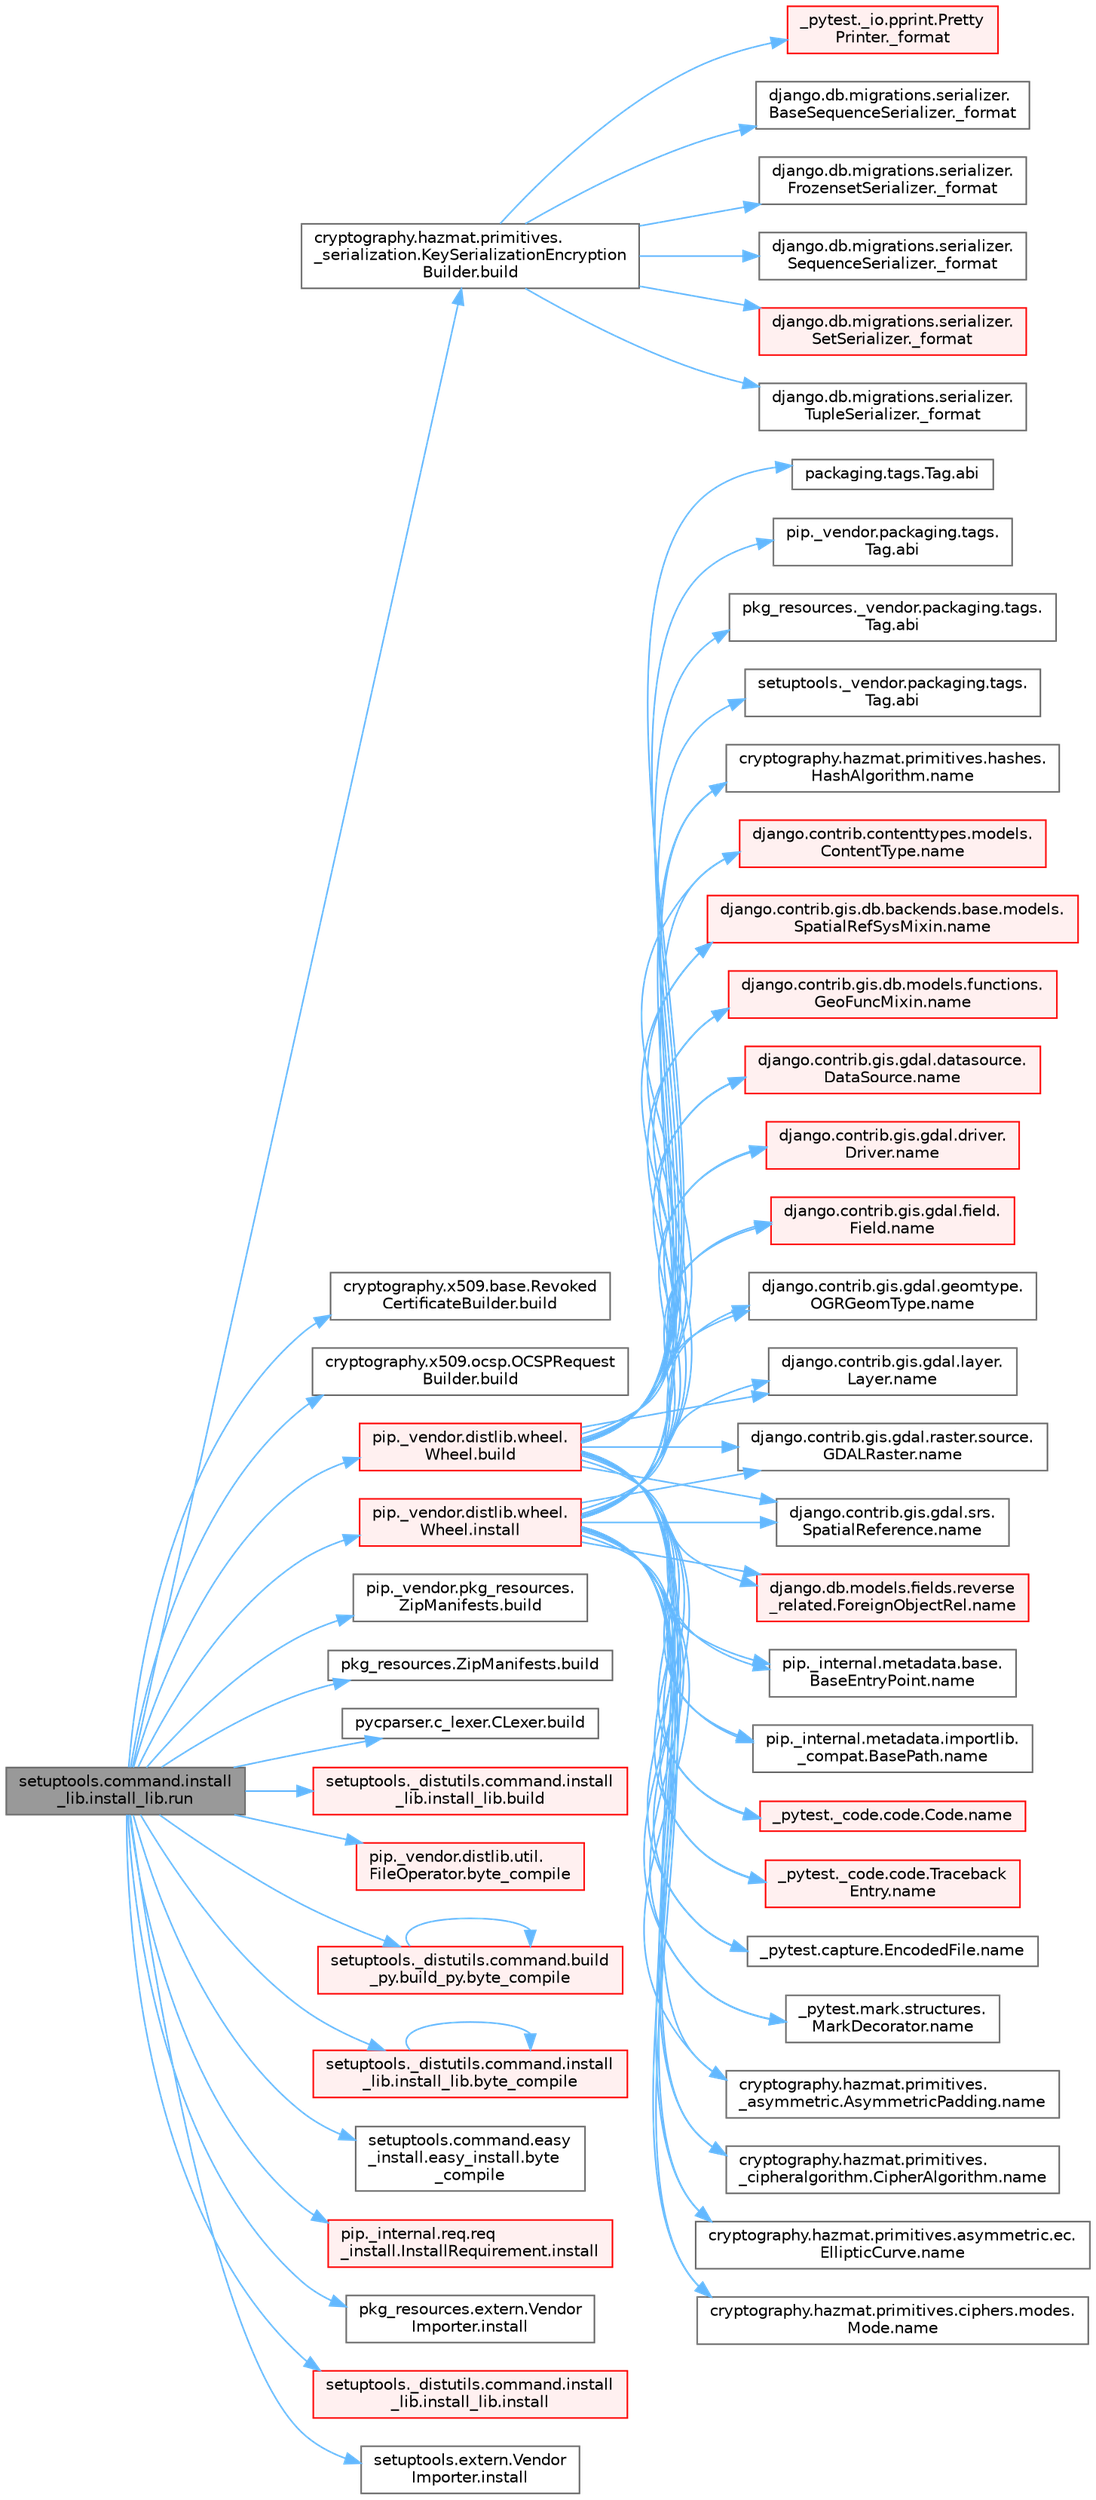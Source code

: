digraph "setuptools.command.install_lib.install_lib.run"
{
 // LATEX_PDF_SIZE
  bgcolor="transparent";
  edge [fontname=Helvetica,fontsize=10,labelfontname=Helvetica,labelfontsize=10];
  node [fontname=Helvetica,fontsize=10,shape=box,height=0.2,width=0.4];
  rankdir="LR";
  Node1 [id="Node000001",label="setuptools.command.install\l_lib.install_lib.run",height=0.2,width=0.4,color="gray40", fillcolor="grey60", style="filled", fontcolor="black",tooltip=" "];
  Node1 -> Node2 [id="edge1_Node000001_Node000002",color="steelblue1",style="solid",tooltip=" "];
  Node2 [id="Node000002",label="cryptography.hazmat.primitives.\l_serialization.KeySerializationEncryption\lBuilder.build",height=0.2,width=0.4,color="grey40", fillcolor="white", style="filled",URL="$classcryptography_1_1hazmat_1_1primitives_1_1__serialization_1_1_key_serialization_encryption_builder.html#ad8b0d5c26ef613b9bd29191a42259eb9",tooltip=" "];
  Node2 -> Node3 [id="edge2_Node000002_Node000003",color="steelblue1",style="solid",tooltip=" "];
  Node3 [id="Node000003",label="_pytest._io.pprint.Pretty\lPrinter._format",height=0.2,width=0.4,color="red", fillcolor="#FFF0F0", style="filled",URL="$class__pytest_1_1__io_1_1pprint_1_1_pretty_printer.html#a355f3e8e9d415a6e10dc2b4bca5ce2cf",tooltip=" "];
  Node2 -> Node6 [id="edge3_Node000002_Node000006",color="steelblue1",style="solid",tooltip=" "];
  Node6 [id="Node000006",label="django.db.migrations.serializer.\lBaseSequenceSerializer._format",height=0.2,width=0.4,color="grey40", fillcolor="white", style="filled",URL="$classdjango_1_1db_1_1migrations_1_1serializer_1_1_base_sequence_serializer.html#abb9b3b91fdaeadae121f734931d29c54",tooltip=" "];
  Node2 -> Node7 [id="edge4_Node000002_Node000007",color="steelblue1",style="solid",tooltip=" "];
  Node7 [id="Node000007",label="django.db.migrations.serializer.\lFrozensetSerializer._format",height=0.2,width=0.4,color="grey40", fillcolor="white", style="filled",URL="$classdjango_1_1db_1_1migrations_1_1serializer_1_1_frozenset_serializer.html#ad4277517a475df5fe6ad5664b8ee8b6d",tooltip=" "];
  Node2 -> Node8 [id="edge5_Node000002_Node000008",color="steelblue1",style="solid",tooltip=" "];
  Node8 [id="Node000008",label="django.db.migrations.serializer.\lSequenceSerializer._format",height=0.2,width=0.4,color="grey40", fillcolor="white", style="filled",URL="$classdjango_1_1db_1_1migrations_1_1serializer_1_1_sequence_serializer.html#a5c74914573e3d7b5c2618f095f8d6bfb",tooltip=" "];
  Node2 -> Node9 [id="edge6_Node000002_Node000009",color="steelblue1",style="solid",tooltip=" "];
  Node9 [id="Node000009",label="django.db.migrations.serializer.\lSetSerializer._format",height=0.2,width=0.4,color="red", fillcolor="#FFF0F0", style="filled",URL="$classdjango_1_1db_1_1migrations_1_1serializer_1_1_set_serializer.html#a1d6076a3f50e13eb091ca873f4e98a04",tooltip=" "];
  Node2 -> Node3535 [id="edge7_Node000002_Node003535",color="steelblue1",style="solid",tooltip=" "];
  Node3535 [id="Node003535",label="django.db.migrations.serializer.\lTupleSerializer._format",height=0.2,width=0.4,color="grey40", fillcolor="white", style="filled",URL="$classdjango_1_1db_1_1migrations_1_1serializer_1_1_tuple_serializer.html#adedc291614a14f5399c01a6026eed276",tooltip=" "];
  Node1 -> Node4527 [id="edge8_Node000001_Node004527",color="steelblue1",style="solid",tooltip=" "];
  Node4527 [id="Node004527",label="cryptography.x509.base.Revoked\lCertificateBuilder.build",height=0.2,width=0.4,color="grey40", fillcolor="white", style="filled",URL="$classcryptography_1_1x509_1_1base_1_1_revoked_certificate_builder.html#a90415904ec68016bb5bf6c92f4966710",tooltip=" "];
  Node1 -> Node4528 [id="edge9_Node000001_Node004528",color="steelblue1",style="solid",tooltip=" "];
  Node4528 [id="Node004528",label="cryptography.x509.ocsp.OCSPRequest\lBuilder.build",height=0.2,width=0.4,color="grey40", fillcolor="white", style="filled",URL="$classcryptography_1_1x509_1_1ocsp_1_1_o_c_s_p_request_builder.html#a934dbeb772cbf094c113df624bb4dfcc",tooltip=" "];
  Node1 -> Node4529 [id="edge10_Node000001_Node004529",color="steelblue1",style="solid",tooltip=" "];
  Node4529 [id="Node004529",label="pip._vendor.distlib.wheel.\lWheel.build",height=0.2,width=0.4,color="red", fillcolor="#FFF0F0", style="filled",URL="$classpip_1_1__vendor_1_1distlib_1_1wheel_1_1_wheel.html#ac210c34fbaf3d638f1aef7af5627e002",tooltip=" "];
  Node4529 -> Node1001 [id="edge11_Node004529_Node001001",color="steelblue1",style="solid",tooltip=" "];
  Node1001 [id="Node001001",label="packaging.tags.Tag.abi",height=0.2,width=0.4,color="grey40", fillcolor="white", style="filled",URL="$classpackaging_1_1tags_1_1_tag.html#a4a75fb15cbd3769bd4a7595cd409e009",tooltip=" "];
  Node4529 -> Node1002 [id="edge12_Node004529_Node001002",color="steelblue1",style="solid",tooltip=" "];
  Node1002 [id="Node001002",label="pip._vendor.packaging.tags.\lTag.abi",height=0.2,width=0.4,color="grey40", fillcolor="white", style="filled",URL="$classpip_1_1__vendor_1_1packaging_1_1tags_1_1_tag.html#a776ff442e7c80cf8c8f724f6228c5245",tooltip=" "];
  Node4529 -> Node1003 [id="edge13_Node004529_Node001003",color="steelblue1",style="solid",tooltip=" "];
  Node1003 [id="Node001003",label="pkg_resources._vendor.packaging.tags.\lTag.abi",height=0.2,width=0.4,color="grey40", fillcolor="white", style="filled",URL="$classpkg__resources_1_1__vendor_1_1packaging_1_1tags_1_1_tag.html#a52f73b21efff3010f8abc0afb1f7cbed",tooltip=" "];
  Node4529 -> Node1004 [id="edge14_Node004529_Node001004",color="steelblue1",style="solid",tooltip=" "];
  Node1004 [id="Node001004",label="setuptools._vendor.packaging.tags.\lTag.abi",height=0.2,width=0.4,color="grey40", fillcolor="white", style="filled",URL="$classsetuptools_1_1__vendor_1_1packaging_1_1tags_1_1_tag.html#ad91147c4690c898662f5f2df7adee5a1",tooltip=" "];
  Node4529 -> Node389 [id="edge15_Node004529_Node000389",color="steelblue1",style="solid",tooltip=" "];
  Node389 [id="Node000389",label="_pytest._code.code.Code.name",height=0.2,width=0.4,color="red", fillcolor="#FFF0F0", style="filled",URL="$class__pytest_1_1__code_1_1code_1_1_code.html#a1f3cbc53ca6df4a1bab12183694b6e78",tooltip=" "];
  Node4529 -> Node390 [id="edge16_Node004529_Node000390",color="steelblue1",style="solid",tooltip=" "];
  Node390 [id="Node000390",label="_pytest._code.code.Traceback\lEntry.name",height=0.2,width=0.4,color="red", fillcolor="#FFF0F0", style="filled",URL="$class__pytest_1_1__code_1_1code_1_1_traceback_entry.html#a106b95c0753f41669fbfb8ee4c11ad3d",tooltip=" "];
  Node4529 -> Node392 [id="edge17_Node004529_Node000392",color="steelblue1",style="solid",tooltip=" "];
  Node392 [id="Node000392",label="_pytest.capture.EncodedFile.name",height=0.2,width=0.4,color="grey40", fillcolor="white", style="filled",URL="$class__pytest_1_1capture_1_1_encoded_file.html#a738c73b5de21c7261d9e51f71e4f0397",tooltip=" "];
  Node4529 -> Node393 [id="edge18_Node004529_Node000393",color="steelblue1",style="solid",tooltip=" "];
  Node393 [id="Node000393",label="_pytest.mark.structures.\lMarkDecorator.name",height=0.2,width=0.4,color="grey40", fillcolor="white", style="filled",URL="$class__pytest_1_1mark_1_1structures_1_1_mark_decorator.html#ae8f66760cda125450e0e3bd38689c72f",tooltip=" "];
  Node4529 -> Node394 [id="edge19_Node004529_Node000394",color="steelblue1",style="solid",tooltip=" "];
  Node394 [id="Node000394",label="cryptography.hazmat.primitives.\l_asymmetric.AsymmetricPadding.name",height=0.2,width=0.4,color="grey40", fillcolor="white", style="filled",URL="$classcryptography_1_1hazmat_1_1primitives_1_1__asymmetric_1_1_asymmetric_padding.html#a8f72e8284cb336861a873ed5ce0e39b5",tooltip=" "];
  Node4529 -> Node395 [id="edge20_Node004529_Node000395",color="steelblue1",style="solid",tooltip=" "];
  Node395 [id="Node000395",label="cryptography.hazmat.primitives.\l_cipheralgorithm.CipherAlgorithm.name",height=0.2,width=0.4,color="grey40", fillcolor="white", style="filled",URL="$classcryptography_1_1hazmat_1_1primitives_1_1__cipheralgorithm_1_1_cipher_algorithm.html#a50567a5c3388450ab7aa883ab34a1ac7",tooltip=" "];
  Node4529 -> Node396 [id="edge21_Node004529_Node000396",color="steelblue1",style="solid",tooltip=" "];
  Node396 [id="Node000396",label="cryptography.hazmat.primitives.asymmetric.ec.\lEllipticCurve.name",height=0.2,width=0.4,color="grey40", fillcolor="white", style="filled",URL="$classcryptography_1_1hazmat_1_1primitives_1_1asymmetric_1_1ec_1_1_elliptic_curve.html#a2775c4e945309a6c7ea33dace1698a60",tooltip=" "];
  Node4529 -> Node397 [id="edge22_Node004529_Node000397",color="steelblue1",style="solid",tooltip=" "];
  Node397 [id="Node000397",label="cryptography.hazmat.primitives.ciphers.modes.\lMode.name",height=0.2,width=0.4,color="grey40", fillcolor="white", style="filled",URL="$classcryptography_1_1hazmat_1_1primitives_1_1ciphers_1_1modes_1_1_mode.html#a99d93fd1370a2abbb5bb5cffbd5ff0f7",tooltip=" "];
  Node4529 -> Node398 [id="edge23_Node004529_Node000398",color="steelblue1",style="solid",tooltip=" "];
  Node398 [id="Node000398",label="cryptography.hazmat.primitives.hashes.\lHashAlgorithm.name",height=0.2,width=0.4,color="grey40", fillcolor="white", style="filled",URL="$classcryptography_1_1hazmat_1_1primitives_1_1hashes_1_1_hash_algorithm.html#a42c7e1582d9b46a015774af9e5cbbb0b",tooltip=" "];
  Node4529 -> Node399 [id="edge24_Node004529_Node000399",color="steelblue1",style="solid",tooltip=" "];
  Node399 [id="Node000399",label="django.contrib.contenttypes.models.\lContentType.name",height=0.2,width=0.4,color="red", fillcolor="#FFF0F0", style="filled",URL="$classdjango_1_1contrib_1_1contenttypes_1_1models_1_1_content_type.html#a305b62f56597bb2e4823dcf5e6ccdcf8",tooltip=" "];
  Node4529 -> Node401 [id="edge25_Node004529_Node000401",color="steelblue1",style="solid",tooltip=" "];
  Node401 [id="Node000401",label="django.contrib.gis.db.backends.base.models.\lSpatialRefSysMixin.name",height=0.2,width=0.4,color="red", fillcolor="#FFF0F0", style="filled",URL="$classdjango_1_1contrib_1_1gis_1_1db_1_1backends_1_1base_1_1models_1_1_spatial_ref_sys_mixin.html#a56fe36e786b49160249395f453dd1cab",tooltip=" "];
  Node4529 -> Node402 [id="edge26_Node004529_Node000402",color="steelblue1",style="solid",tooltip=" "];
  Node402 [id="Node000402",label="django.contrib.gis.db.models.functions.\lGeoFuncMixin.name",height=0.2,width=0.4,color="red", fillcolor="#FFF0F0", style="filled",URL="$classdjango_1_1contrib_1_1gis_1_1db_1_1models_1_1functions_1_1_geo_func_mixin.html#adeeb6b2c9db337396468712e919af622",tooltip=" "];
  Node4529 -> Node403 [id="edge27_Node004529_Node000403",color="steelblue1",style="solid",tooltip=" "];
  Node403 [id="Node000403",label="django.contrib.gis.gdal.datasource.\lDataSource.name",height=0.2,width=0.4,color="red", fillcolor="#FFF0F0", style="filled",URL="$classdjango_1_1contrib_1_1gis_1_1gdal_1_1datasource_1_1_data_source.html#aaa98728c7ef6f4d96c689550e8af3ed5",tooltip=" "];
  Node4529 -> Node417 [id="edge28_Node004529_Node000417",color="steelblue1",style="solid",tooltip=" "];
  Node417 [id="Node000417",label="django.contrib.gis.gdal.driver.\lDriver.name",height=0.2,width=0.4,color="red", fillcolor="#FFF0F0", style="filled",URL="$classdjango_1_1contrib_1_1gis_1_1gdal_1_1driver_1_1_driver.html#aaa5d4d1b9fd762839db84d1e56e36b7f",tooltip=" "];
  Node4529 -> Node418 [id="edge29_Node004529_Node000418",color="steelblue1",style="solid",tooltip=" "];
  Node418 [id="Node000418",label="django.contrib.gis.gdal.field.\lField.name",height=0.2,width=0.4,color="red", fillcolor="#FFF0F0", style="filled",URL="$classdjango_1_1contrib_1_1gis_1_1gdal_1_1field_1_1_field.html#a28a3b0af5006d5abf34d5b1497011368",tooltip=" "];
  Node4529 -> Node419 [id="edge30_Node004529_Node000419",color="steelblue1",style="solid",tooltip=" "];
  Node419 [id="Node000419",label="django.contrib.gis.gdal.geomtype.\lOGRGeomType.name",height=0.2,width=0.4,color="grey40", fillcolor="white", style="filled",URL="$classdjango_1_1contrib_1_1gis_1_1gdal_1_1geomtype_1_1_o_g_r_geom_type.html#a719b3100682ab8df79fd8a2484163b8e",tooltip=" "];
  Node4529 -> Node420 [id="edge31_Node004529_Node000420",color="steelblue1",style="solid",tooltip=" "];
  Node420 [id="Node000420",label="django.contrib.gis.gdal.layer.\lLayer.name",height=0.2,width=0.4,color="grey40", fillcolor="white", style="filled",URL="$classdjango_1_1contrib_1_1gis_1_1gdal_1_1layer_1_1_layer.html#a53791d8e2fe8b1ca86b426a625e7d66c",tooltip=" "];
  Node4529 -> Node421 [id="edge32_Node004529_Node000421",color="steelblue1",style="solid",tooltip=" "];
  Node421 [id="Node000421",label="django.contrib.gis.gdal.raster.source.\lGDALRaster.name",height=0.2,width=0.4,color="grey40", fillcolor="white", style="filled",URL="$classdjango_1_1contrib_1_1gis_1_1gdal_1_1raster_1_1source_1_1_g_d_a_l_raster.html#a6cca2a8eca0ab4ff2e89f0f0cce590d1",tooltip=" "];
  Node4529 -> Node422 [id="edge33_Node004529_Node000422",color="steelblue1",style="solid",tooltip=" "];
  Node422 [id="Node000422",label="django.contrib.gis.gdal.srs.\lSpatialReference.name",height=0.2,width=0.4,color="grey40", fillcolor="white", style="filled",URL="$classdjango_1_1contrib_1_1gis_1_1gdal_1_1srs_1_1_spatial_reference.html#ac2c9d37b41ae1a91ca63a7046590d603",tooltip=" "];
  Node4529 -> Node423 [id="edge34_Node004529_Node000423",color="steelblue1",style="solid",tooltip=" "];
  Node423 [id="Node000423",label="django.db.models.fields.reverse\l_related.ForeignObjectRel.name",height=0.2,width=0.4,color="red", fillcolor="#FFF0F0", style="filled",URL="$classdjango_1_1db_1_1models_1_1fields_1_1reverse__related_1_1_foreign_object_rel.html#a5c0c2387142987d2c9582e677e90b5d7",tooltip=" "];
  Node4529 -> Node424 [id="edge35_Node004529_Node000424",color="steelblue1",style="solid",tooltip=" "];
  Node424 [id="Node000424",label="pip._internal.metadata.base.\lBaseEntryPoint.name",height=0.2,width=0.4,color="grey40", fillcolor="white", style="filled",URL="$classpip_1_1__internal_1_1metadata_1_1base_1_1_base_entry_point.html#acd0c7299966258aeb0876da26520233d",tooltip=" "];
  Node4529 -> Node425 [id="edge36_Node004529_Node000425",color="steelblue1",style="solid",tooltip=" "];
  Node425 [id="Node000425",label="pip._internal.metadata.importlib.\l_compat.BasePath.name",height=0.2,width=0.4,color="grey40", fillcolor="white", style="filled",URL="$classpip_1_1__internal_1_1metadata_1_1importlib_1_1__compat_1_1_base_path.html#aa5b4e00be6be00e1bd599909ae50bc00",tooltip=" "];
  Node1 -> Node4531 [id="edge37_Node000001_Node004531",color="steelblue1",style="solid",tooltip=" "];
  Node4531 [id="Node004531",label="pip._vendor.pkg_resources.\lZipManifests.build",height=0.2,width=0.4,color="grey40", fillcolor="white", style="filled",URL="$classpip_1_1__vendor_1_1pkg__resources_1_1_zip_manifests.html#a534cbe1506eff730dd14760829a8e8b8",tooltip=" "];
  Node1 -> Node4532 [id="edge38_Node000001_Node004532",color="steelblue1",style="solid",tooltip=" "];
  Node4532 [id="Node004532",label="pkg_resources.ZipManifests.build",height=0.2,width=0.4,color="grey40", fillcolor="white", style="filled",URL="$classpkg__resources_1_1_zip_manifests.html#ac0df81bd923dd9c949b5e4bc79ec5258",tooltip=" "];
  Node1 -> Node4533 [id="edge39_Node000001_Node004533",color="steelblue1",style="solid",tooltip=" "];
  Node4533 [id="Node004533",label="pycparser.c_lexer.CLexer.build",height=0.2,width=0.4,color="grey40", fillcolor="white", style="filled",URL="$classpycparser_1_1c__lexer_1_1_c_lexer.html#ac87e9db9007952fe43017855a285faf3",tooltip=" "];
  Node1 -> Node4534 [id="edge40_Node000001_Node004534",color="steelblue1",style="solid",tooltip=" "];
  Node4534 [id="Node004534",label="setuptools._distutils.command.install\l_lib.install_lib.build",height=0.2,width=0.4,color="red", fillcolor="#FFF0F0", style="filled",URL="$classsetuptools_1_1__distutils_1_1command_1_1install__lib_1_1install__lib.html#a768766a6c24f04a7de30fbe94e3c4aa4",tooltip=" "];
  Node1 -> Node4535 [id="edge41_Node000001_Node004535",color="steelblue1",style="solid",tooltip=" "];
  Node4535 [id="Node004535",label="pip._vendor.distlib.util.\lFileOperator.byte_compile",height=0.2,width=0.4,color="red", fillcolor="#FFF0F0", style="filled",URL="$classpip_1_1__vendor_1_1distlib_1_1util_1_1_file_operator.html#a97f810b8893d8a6e1962ff23a93c5fbd",tooltip=" "];
  Node1 -> Node4538 [id="edge42_Node000001_Node004538",color="steelblue1",style="solid",tooltip=" "];
  Node4538 [id="Node004538",label="setuptools._distutils.command.build\l_py.build_py.byte_compile",height=0.2,width=0.4,color="red", fillcolor="#FFF0F0", style="filled",URL="$classsetuptools_1_1__distutils_1_1command_1_1build__py_1_1build__py.html#a7904ebbfe94d88432ab3ac03abf93a6c",tooltip=" "];
  Node4538 -> Node4538 [id="edge43_Node004538_Node004538",color="steelblue1",style="solid",tooltip=" "];
  Node1 -> Node4561 [id="edge44_Node000001_Node004561",color="steelblue1",style="solid",tooltip=" "];
  Node4561 [id="Node004561",label="setuptools._distutils.command.install\l_lib.install_lib.byte_compile",height=0.2,width=0.4,color="red", fillcolor="#FFF0F0", style="filled",URL="$classsetuptools_1_1__distutils_1_1command_1_1install__lib_1_1install__lib.html#a96e016f8c5f1277a2174f82cb4976008",tooltip=" "];
  Node4561 -> Node4561 [id="edge45_Node004561_Node004561",color="steelblue1",style="solid",tooltip=" "];
  Node1 -> Node4564 [id="edge46_Node000001_Node004564",color="steelblue1",style="solid",tooltip=" "];
  Node4564 [id="Node004564",label="setuptools.command.easy\l_install.easy_install.byte\l_compile",height=0.2,width=0.4,color="grey40", fillcolor="white", style="filled",URL="$classsetuptools_1_1command_1_1easy__install_1_1easy__install.html#aa3147ccf89c6bc0ee8cf30a45782914a",tooltip=" "];
  Node1 -> Node4565 [id="edge47_Node000001_Node004565",color="steelblue1",style="solid",tooltip=" "];
  Node4565 [id="Node004565",label="pip._internal.req.req\l_install.InstallRequirement.install",height=0.2,width=0.4,color="red", fillcolor="#FFF0F0", style="filled",URL="$classpip_1_1__internal_1_1req_1_1req__install_1_1_install_requirement.html#a318000d0045df8d4eb514dc87b6a366f",tooltip=" "];
  Node1 -> Node4569 [id="edge48_Node000001_Node004569",color="steelblue1",style="solid",tooltip=" "];
  Node4569 [id="Node004569",label="pip._vendor.distlib.wheel.\lWheel.install",height=0.2,width=0.4,color="red", fillcolor="#FFF0F0", style="filled",URL="$classpip_1_1__vendor_1_1distlib_1_1wheel_1_1_wheel.html#a2d42ca18eda62d320111afef46504f5c",tooltip=" "];
  Node4569 -> Node389 [id="edge49_Node004569_Node000389",color="steelblue1",style="solid",tooltip=" "];
  Node4569 -> Node390 [id="edge50_Node004569_Node000390",color="steelblue1",style="solid",tooltip=" "];
  Node4569 -> Node392 [id="edge51_Node004569_Node000392",color="steelblue1",style="solid",tooltip=" "];
  Node4569 -> Node393 [id="edge52_Node004569_Node000393",color="steelblue1",style="solid",tooltip=" "];
  Node4569 -> Node394 [id="edge53_Node004569_Node000394",color="steelblue1",style="solid",tooltip=" "];
  Node4569 -> Node395 [id="edge54_Node004569_Node000395",color="steelblue1",style="solid",tooltip=" "];
  Node4569 -> Node396 [id="edge55_Node004569_Node000396",color="steelblue1",style="solid",tooltip=" "];
  Node4569 -> Node397 [id="edge56_Node004569_Node000397",color="steelblue1",style="solid",tooltip=" "];
  Node4569 -> Node398 [id="edge57_Node004569_Node000398",color="steelblue1",style="solid",tooltip=" "];
  Node4569 -> Node399 [id="edge58_Node004569_Node000399",color="steelblue1",style="solid",tooltip=" "];
  Node4569 -> Node401 [id="edge59_Node004569_Node000401",color="steelblue1",style="solid",tooltip=" "];
  Node4569 -> Node402 [id="edge60_Node004569_Node000402",color="steelblue1",style="solid",tooltip=" "];
  Node4569 -> Node403 [id="edge61_Node004569_Node000403",color="steelblue1",style="solid",tooltip=" "];
  Node4569 -> Node417 [id="edge62_Node004569_Node000417",color="steelblue1",style="solid",tooltip=" "];
  Node4569 -> Node418 [id="edge63_Node004569_Node000418",color="steelblue1",style="solid",tooltip=" "];
  Node4569 -> Node419 [id="edge64_Node004569_Node000419",color="steelblue1",style="solid",tooltip=" "];
  Node4569 -> Node420 [id="edge65_Node004569_Node000420",color="steelblue1",style="solid",tooltip=" "];
  Node4569 -> Node421 [id="edge66_Node004569_Node000421",color="steelblue1",style="solid",tooltip=" "];
  Node4569 -> Node422 [id="edge67_Node004569_Node000422",color="steelblue1",style="solid",tooltip=" "];
  Node4569 -> Node423 [id="edge68_Node004569_Node000423",color="steelblue1",style="solid",tooltip=" "];
  Node4569 -> Node424 [id="edge69_Node004569_Node000424",color="steelblue1",style="solid",tooltip=" "];
  Node4569 -> Node425 [id="edge70_Node004569_Node000425",color="steelblue1",style="solid",tooltip=" "];
  Node1 -> Node4570 [id="edge71_Node000001_Node004570",color="steelblue1",style="solid",tooltip=" "];
  Node4570 [id="Node004570",label="pkg_resources.extern.Vendor\lImporter.install",height=0.2,width=0.4,color="grey40", fillcolor="white", style="filled",URL="$classpkg__resources_1_1extern_1_1_vendor_importer.html#a859ebab4cfbd9de0fc4d5b6ce36dc3b6",tooltip=" "];
  Node1 -> Node4571 [id="edge72_Node000001_Node004571",color="steelblue1",style="solid",tooltip=" "];
  Node4571 [id="Node004571",label="setuptools._distutils.command.install\l_lib.install_lib.install",height=0.2,width=0.4,color="red", fillcolor="#FFF0F0", style="filled",URL="$classsetuptools_1_1__distutils_1_1command_1_1install__lib_1_1install__lib.html#a5a42723fe1f78394be60814a796ed400",tooltip=" "];
  Node1 -> Node4578 [id="edge73_Node000001_Node004578",color="steelblue1",style="solid",tooltip=" "];
  Node4578 [id="Node004578",label="setuptools.extern.Vendor\lImporter.install",height=0.2,width=0.4,color="grey40", fillcolor="white", style="filled",URL="$classsetuptools_1_1extern_1_1_vendor_importer.html#a4a9dbd317c7f3f012ef4b155f76df586",tooltip=" "];
}
